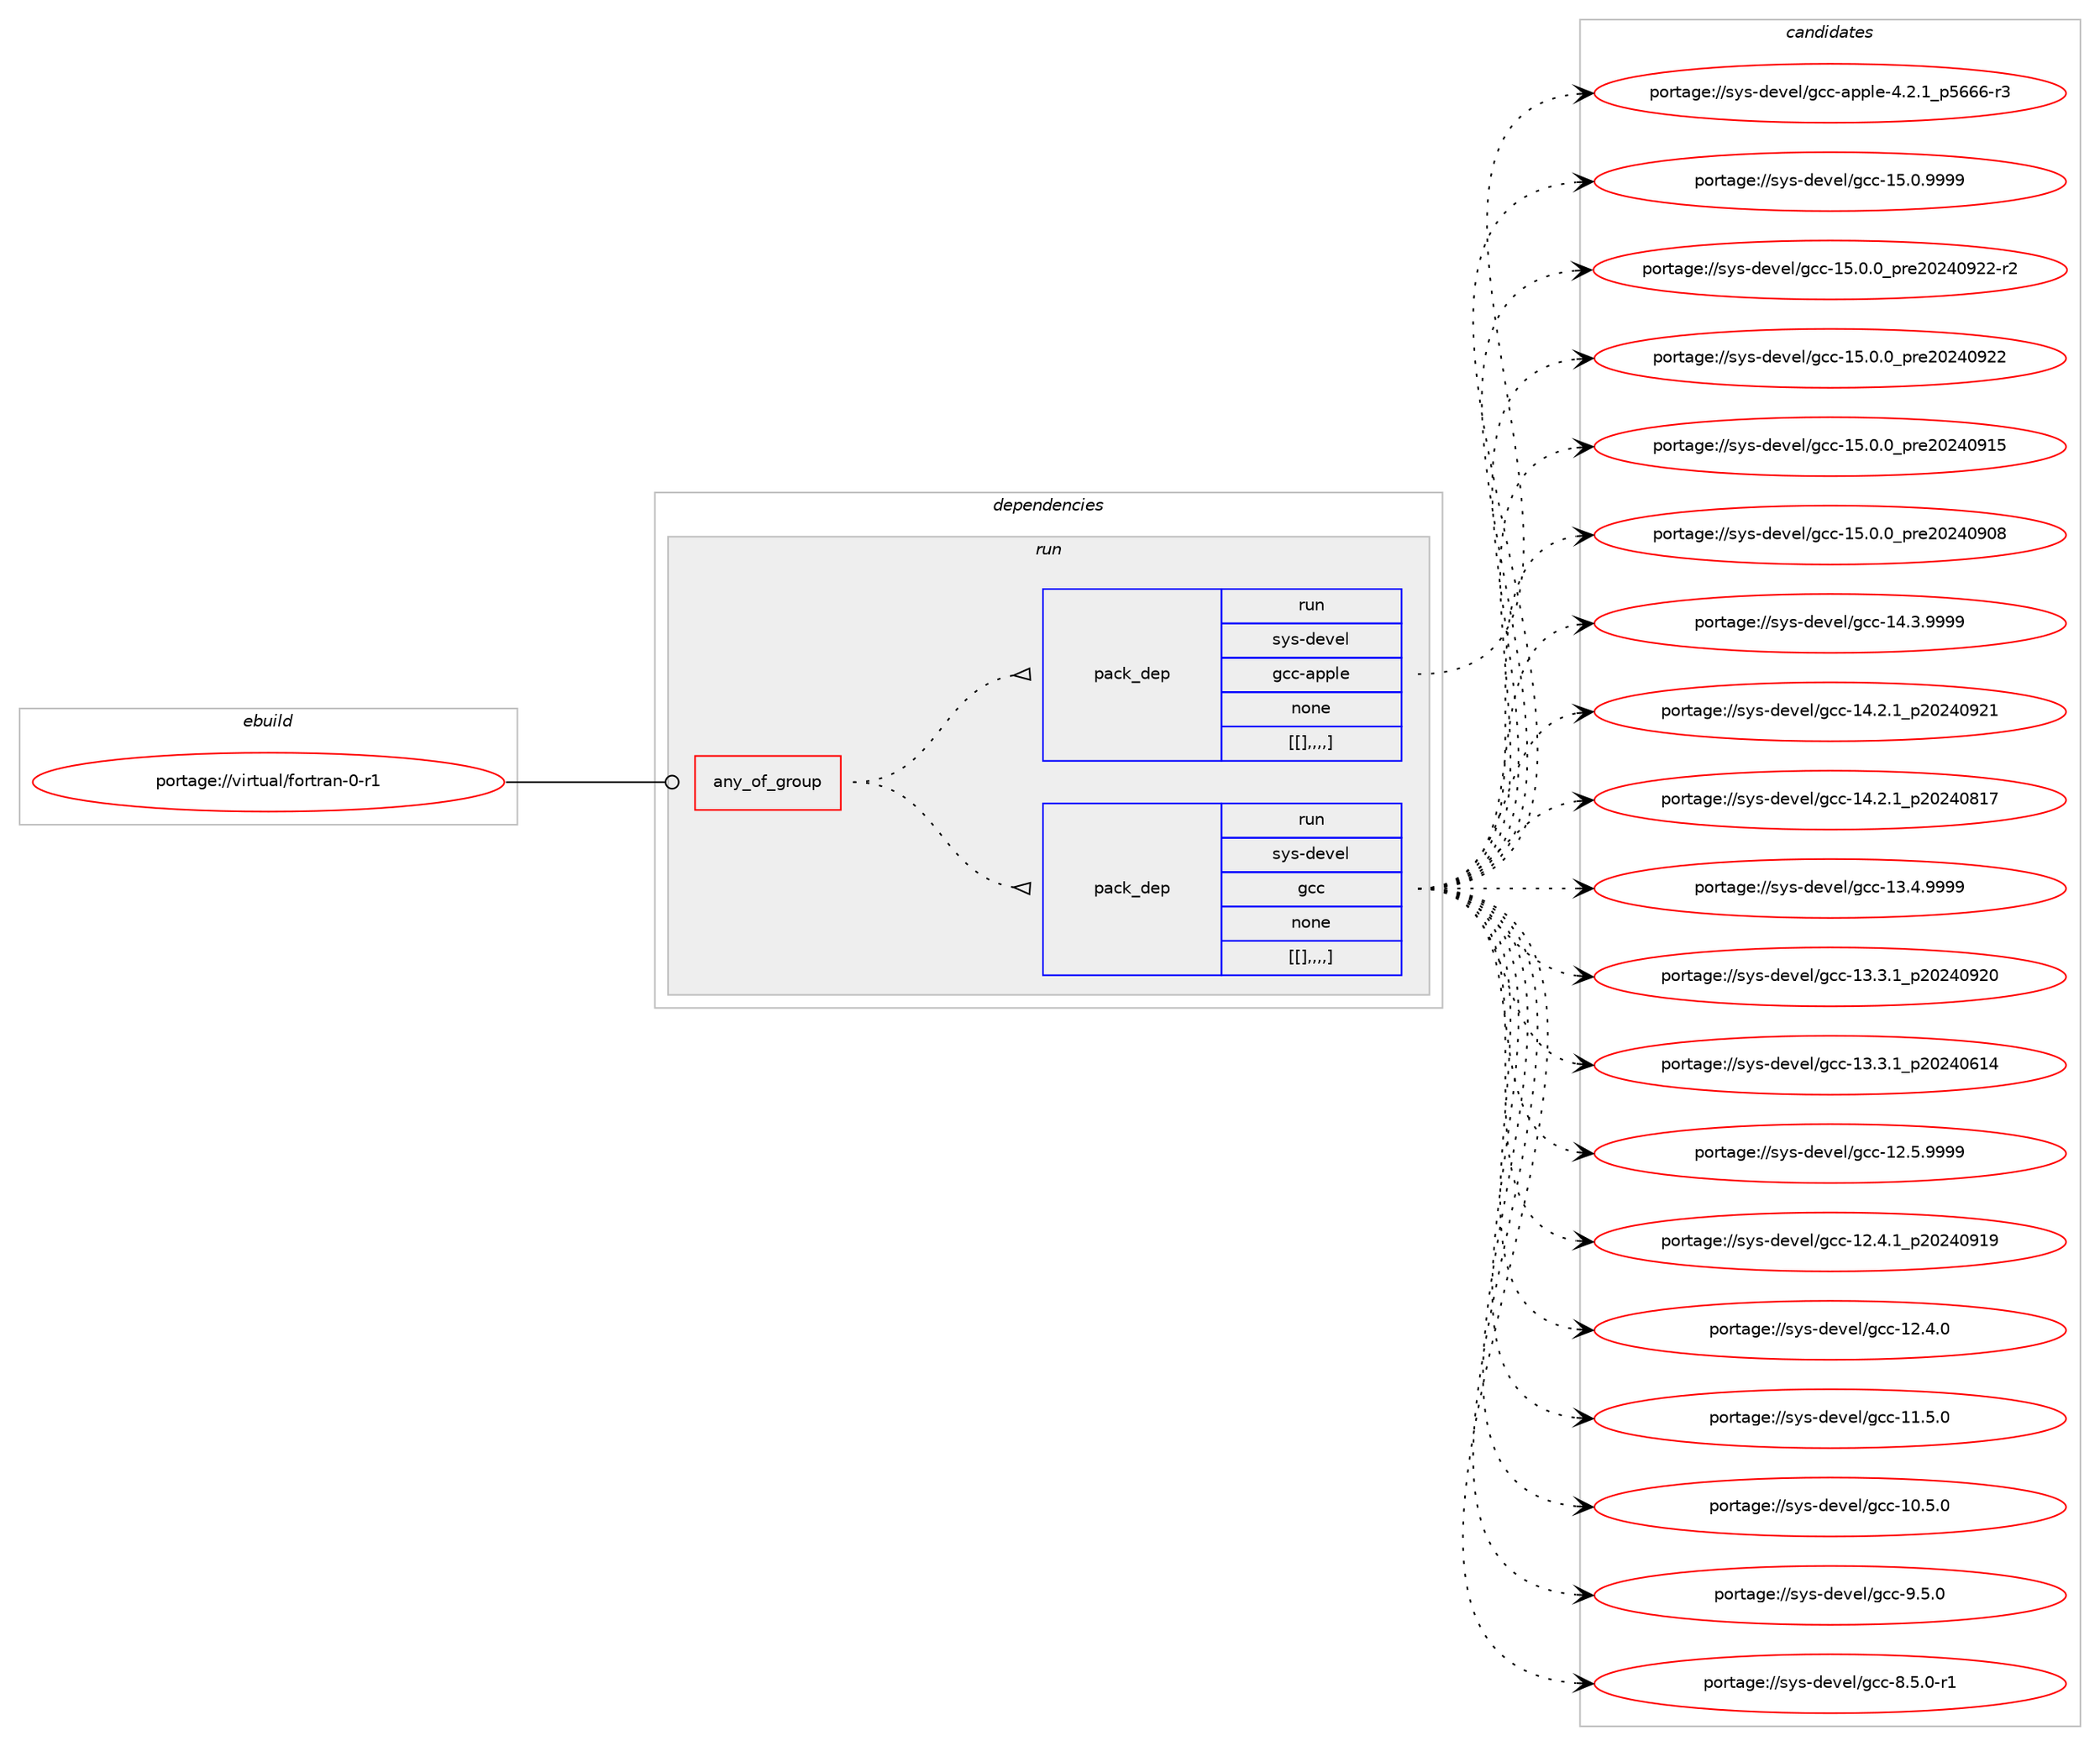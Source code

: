 digraph prolog {

# *************
# Graph options
# *************

newrank=true;
concentrate=true;
compound=true;
graph [rankdir=LR,fontname=Helvetica,fontsize=10,ranksep=1.5];#, ranksep=2.5, nodesep=0.2];
edge  [arrowhead=vee];
node  [fontname=Helvetica,fontsize=10];

# **********
# The ebuild
# **********

subgraph cluster_leftcol {
color=gray;
label=<<i>ebuild</i>>;
id [label="portage://virtual/fortran-0-r1", color=red, width=4, href="../virtual/fortran-0-r1.svg"];
}

# ****************
# The dependencies
# ****************

subgraph cluster_midcol {
color=gray;
label=<<i>dependencies</i>>;
subgraph cluster_compile {
fillcolor="#eeeeee";
style=filled;
label=<<i>compile</i>>;
}
subgraph cluster_compileandrun {
fillcolor="#eeeeee";
style=filled;
label=<<i>compile and run</i>>;
}
subgraph cluster_run {
fillcolor="#eeeeee";
style=filled;
label=<<i>run</i>>;
subgraph any57 {
dependency15707 [label=<<TABLE BORDER="0" CELLBORDER="1" CELLSPACING="0" CELLPADDING="4"><TR><TD CELLPADDING="10">any_of_group</TD></TR></TABLE>>, shape=none, color=red];subgraph pack10068 {
dependency15708 [label=<<TABLE BORDER="0" CELLBORDER="1" CELLSPACING="0" CELLPADDING="4" WIDTH="220"><TR><TD ROWSPAN="6" CELLPADDING="30">pack_dep</TD></TR><TR><TD WIDTH="110">run</TD></TR><TR><TD>sys-devel</TD></TR><TR><TD>gcc</TD></TR><TR><TD>none</TD></TR><TR><TD>[[],,,,]</TD></TR></TABLE>>, shape=none, color=blue];
}
dependency15707:e -> dependency15708:w [weight=20,style="dotted",arrowhead="oinv"];
subgraph pack10069 {
dependency15709 [label=<<TABLE BORDER="0" CELLBORDER="1" CELLSPACING="0" CELLPADDING="4" WIDTH="220"><TR><TD ROWSPAN="6" CELLPADDING="30">pack_dep</TD></TR><TR><TD WIDTH="110">run</TD></TR><TR><TD>sys-devel</TD></TR><TR><TD>gcc-apple</TD></TR><TR><TD>none</TD></TR><TR><TD>[[],,,,]</TD></TR></TABLE>>, shape=none, color=blue];
}
dependency15707:e -> dependency15709:w [weight=20,style="dotted",arrowhead="oinv"];
}
id:e -> dependency15707:w [weight=20,style="solid",arrowhead="odot"];
}
}

# **************
# The candidates
# **************

subgraph cluster_choices {
rank=same;
color=gray;
label=<<i>candidates</i>>;

subgraph choice10068 {
color=black;
nodesep=1;
choice1151211154510010111810110847103999945495346484657575757 [label="portage://sys-devel/gcc-15.0.9999", color=red, width=4,href="../sys-devel/gcc-15.0.9999.svg"];
choice11512111545100101118101108471039999454953464846489511211410150485052485750504511450 [label="portage://sys-devel/gcc-15.0.0_pre20240922-r2", color=red, width=4,href="../sys-devel/gcc-15.0.0_pre20240922-r2.svg"];
choice1151211154510010111810110847103999945495346484648951121141015048505248575050 [label="portage://sys-devel/gcc-15.0.0_pre20240922", color=red, width=4,href="../sys-devel/gcc-15.0.0_pre20240922.svg"];
choice1151211154510010111810110847103999945495346484648951121141015048505248574953 [label="portage://sys-devel/gcc-15.0.0_pre20240915", color=red, width=4,href="../sys-devel/gcc-15.0.0_pre20240915.svg"];
choice1151211154510010111810110847103999945495346484648951121141015048505248574856 [label="portage://sys-devel/gcc-15.0.0_pre20240908", color=red, width=4,href="../sys-devel/gcc-15.0.0_pre20240908.svg"];
choice1151211154510010111810110847103999945495246514657575757 [label="portage://sys-devel/gcc-14.3.9999", color=red, width=4,href="../sys-devel/gcc-14.3.9999.svg"];
choice1151211154510010111810110847103999945495246504649951125048505248575049 [label="portage://sys-devel/gcc-14.2.1_p20240921", color=red, width=4,href="../sys-devel/gcc-14.2.1_p20240921.svg"];
choice1151211154510010111810110847103999945495246504649951125048505248564955 [label="portage://sys-devel/gcc-14.2.1_p20240817", color=red, width=4,href="../sys-devel/gcc-14.2.1_p20240817.svg"];
choice1151211154510010111810110847103999945495146524657575757 [label="portage://sys-devel/gcc-13.4.9999", color=red, width=4,href="../sys-devel/gcc-13.4.9999.svg"];
choice1151211154510010111810110847103999945495146514649951125048505248575048 [label="portage://sys-devel/gcc-13.3.1_p20240920", color=red, width=4,href="../sys-devel/gcc-13.3.1_p20240920.svg"];
choice1151211154510010111810110847103999945495146514649951125048505248544952 [label="portage://sys-devel/gcc-13.3.1_p20240614", color=red, width=4,href="../sys-devel/gcc-13.3.1_p20240614.svg"];
choice1151211154510010111810110847103999945495046534657575757 [label="portage://sys-devel/gcc-12.5.9999", color=red, width=4,href="../sys-devel/gcc-12.5.9999.svg"];
choice1151211154510010111810110847103999945495046524649951125048505248574957 [label="portage://sys-devel/gcc-12.4.1_p20240919", color=red, width=4,href="../sys-devel/gcc-12.4.1_p20240919.svg"];
choice1151211154510010111810110847103999945495046524648 [label="portage://sys-devel/gcc-12.4.0", color=red, width=4,href="../sys-devel/gcc-12.4.0.svg"];
choice1151211154510010111810110847103999945494946534648 [label="portage://sys-devel/gcc-11.5.0", color=red, width=4,href="../sys-devel/gcc-11.5.0.svg"];
choice1151211154510010111810110847103999945494846534648 [label="portage://sys-devel/gcc-10.5.0", color=red, width=4,href="../sys-devel/gcc-10.5.0.svg"];
choice11512111545100101118101108471039999455746534648 [label="portage://sys-devel/gcc-9.5.0", color=red, width=4,href="../sys-devel/gcc-9.5.0.svg"];
choice115121115451001011181011084710399994556465346484511449 [label="portage://sys-devel/gcc-8.5.0-r1", color=red, width=4,href="../sys-devel/gcc-8.5.0-r1.svg"];
dependency15708:e -> choice1151211154510010111810110847103999945495346484657575757:w [style=dotted,weight="100"];
dependency15708:e -> choice11512111545100101118101108471039999454953464846489511211410150485052485750504511450:w [style=dotted,weight="100"];
dependency15708:e -> choice1151211154510010111810110847103999945495346484648951121141015048505248575050:w [style=dotted,weight="100"];
dependency15708:e -> choice1151211154510010111810110847103999945495346484648951121141015048505248574953:w [style=dotted,weight="100"];
dependency15708:e -> choice1151211154510010111810110847103999945495346484648951121141015048505248574856:w [style=dotted,weight="100"];
dependency15708:e -> choice1151211154510010111810110847103999945495246514657575757:w [style=dotted,weight="100"];
dependency15708:e -> choice1151211154510010111810110847103999945495246504649951125048505248575049:w [style=dotted,weight="100"];
dependency15708:e -> choice1151211154510010111810110847103999945495246504649951125048505248564955:w [style=dotted,weight="100"];
dependency15708:e -> choice1151211154510010111810110847103999945495146524657575757:w [style=dotted,weight="100"];
dependency15708:e -> choice1151211154510010111810110847103999945495146514649951125048505248575048:w [style=dotted,weight="100"];
dependency15708:e -> choice1151211154510010111810110847103999945495146514649951125048505248544952:w [style=dotted,weight="100"];
dependency15708:e -> choice1151211154510010111810110847103999945495046534657575757:w [style=dotted,weight="100"];
dependency15708:e -> choice1151211154510010111810110847103999945495046524649951125048505248574957:w [style=dotted,weight="100"];
dependency15708:e -> choice1151211154510010111810110847103999945495046524648:w [style=dotted,weight="100"];
dependency15708:e -> choice1151211154510010111810110847103999945494946534648:w [style=dotted,weight="100"];
dependency15708:e -> choice1151211154510010111810110847103999945494846534648:w [style=dotted,weight="100"];
dependency15708:e -> choice11512111545100101118101108471039999455746534648:w [style=dotted,weight="100"];
dependency15708:e -> choice115121115451001011181011084710399994556465346484511449:w [style=dotted,weight="100"];
}
subgraph choice10069 {
color=black;
nodesep=1;
choice11512111545100101118101108471039999459711211210810145524650464995112535454544511451 [label="portage://sys-devel/gcc-apple-4.2.1_p5666-r3", color=red, width=4,href="../sys-devel/gcc-apple-4.2.1_p5666-r3.svg"];
dependency15709:e -> choice11512111545100101118101108471039999459711211210810145524650464995112535454544511451:w [style=dotted,weight="100"];
}
}

}
